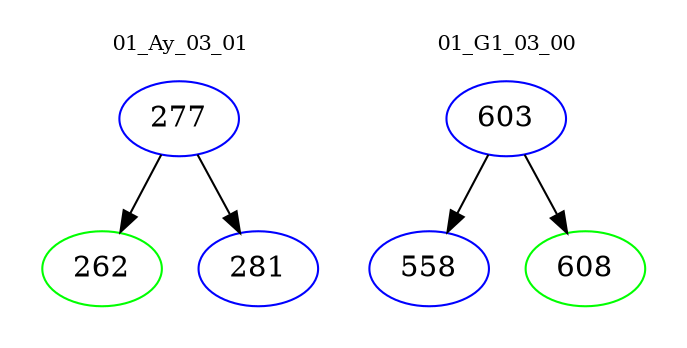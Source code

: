 digraph{
subgraph cluster_0 {
color = white
label = "01_Ay_03_01";
fontsize=10;
T0_277 [label="277", color="blue"]
T0_277 -> T0_262 [color="black"]
T0_262 [label="262", color="green"]
T0_277 -> T0_281 [color="black"]
T0_281 [label="281", color="blue"]
}
subgraph cluster_1 {
color = white
label = "01_G1_03_00";
fontsize=10;
T1_603 [label="603", color="blue"]
T1_603 -> T1_558 [color="black"]
T1_558 [label="558", color="blue"]
T1_603 -> T1_608 [color="black"]
T1_608 [label="608", color="green"]
}
}
